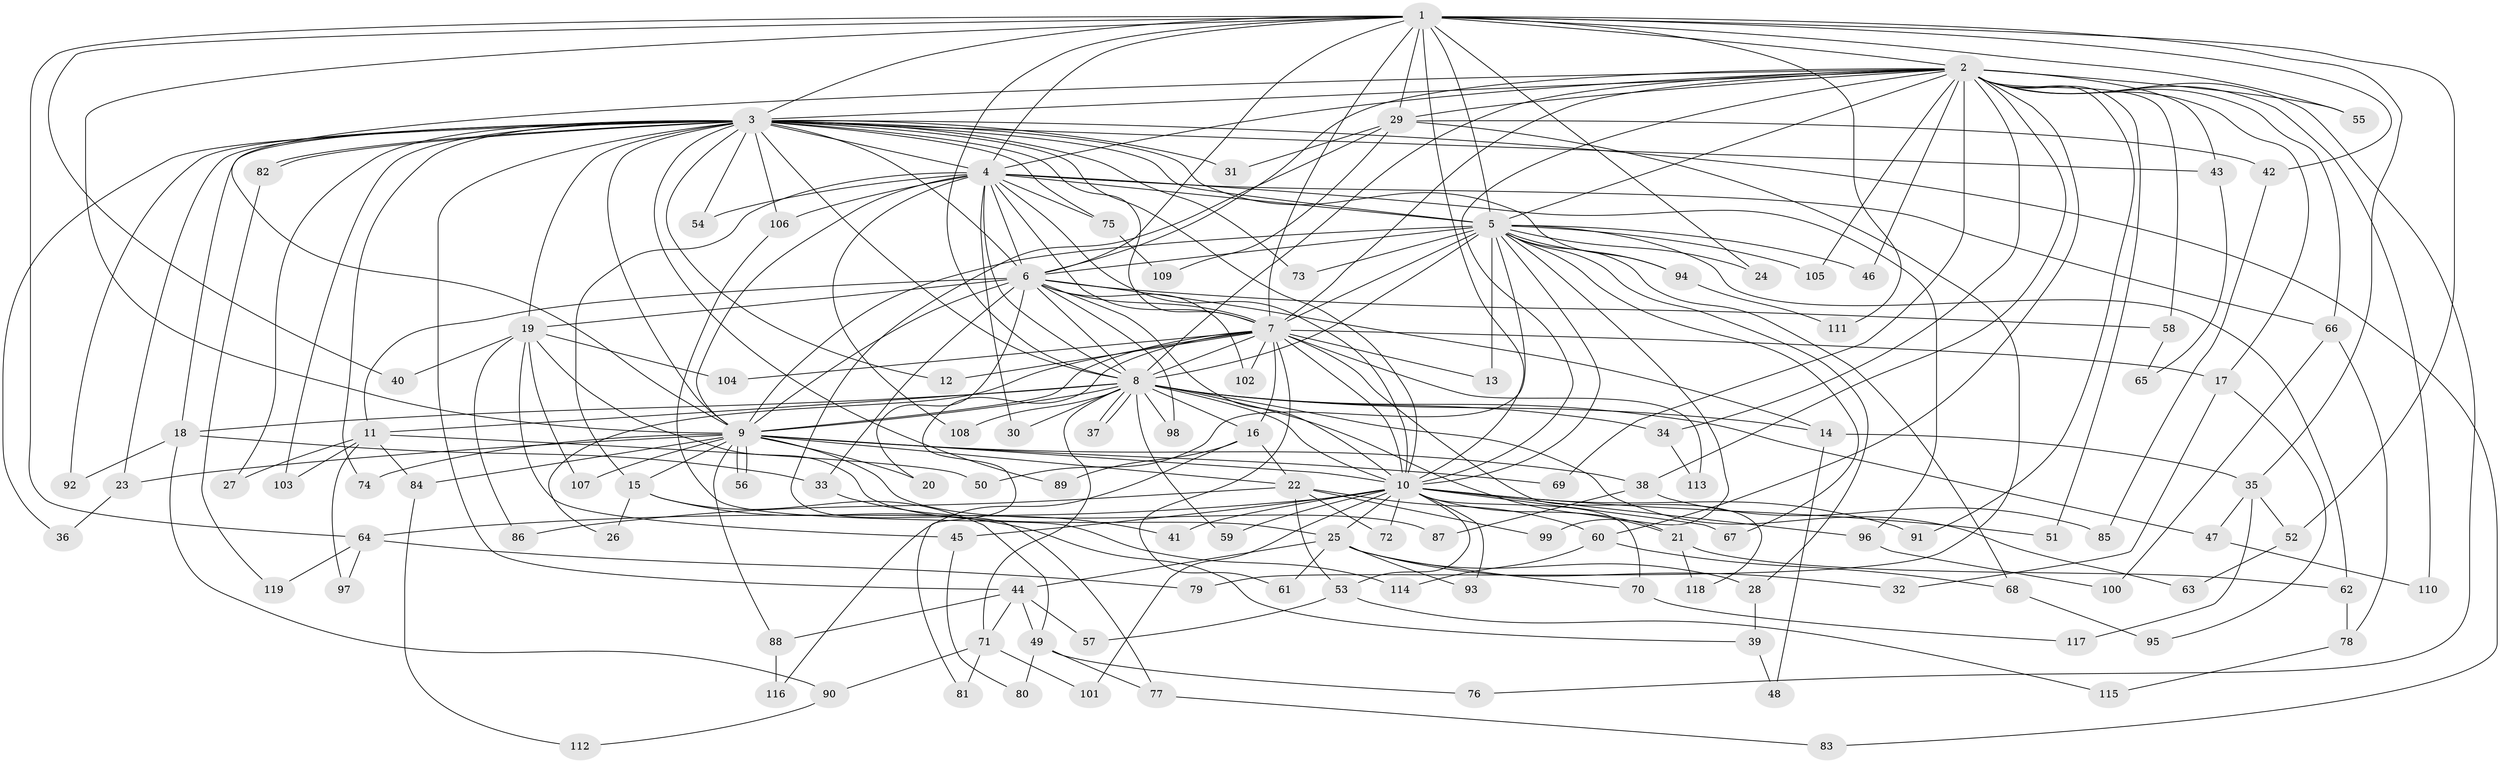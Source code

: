 // coarse degree distribution, {5: 0.10416666666666667, 4: 0.125, 2: 0.14583333333333334, 15: 0.020833333333333332, 6: 0.08333333333333333, 3: 0.20833333333333334, 22: 0.020833333333333332, 21: 0.020833333333333332, 17: 0.020833333333333332, 1: 0.041666666666666664, 18: 0.0625, 7: 0.0625, 13: 0.020833333333333332, 8: 0.041666666666666664, 12: 0.020833333333333332}
// Generated by graph-tools (version 1.1) at 2025/36/03/04/25 23:36:24]
// undirected, 119 vertices, 263 edges
graph export_dot {
  node [color=gray90,style=filled];
  1;
  2;
  3;
  4;
  5;
  6;
  7;
  8;
  9;
  10;
  11;
  12;
  13;
  14;
  15;
  16;
  17;
  18;
  19;
  20;
  21;
  22;
  23;
  24;
  25;
  26;
  27;
  28;
  29;
  30;
  31;
  32;
  33;
  34;
  35;
  36;
  37;
  38;
  39;
  40;
  41;
  42;
  43;
  44;
  45;
  46;
  47;
  48;
  49;
  50;
  51;
  52;
  53;
  54;
  55;
  56;
  57;
  58;
  59;
  60;
  61;
  62;
  63;
  64;
  65;
  66;
  67;
  68;
  69;
  70;
  71;
  72;
  73;
  74;
  75;
  76;
  77;
  78;
  79;
  80;
  81;
  82;
  83;
  84;
  85;
  86;
  87;
  88;
  89;
  90;
  91;
  92;
  93;
  94;
  95;
  96;
  97;
  98;
  99;
  100;
  101;
  102;
  103;
  104;
  105;
  106;
  107;
  108;
  109;
  110;
  111;
  112;
  113;
  114;
  115;
  116;
  117;
  118;
  119;
  1 -- 2;
  1 -- 3;
  1 -- 4;
  1 -- 5;
  1 -- 6;
  1 -- 7;
  1 -- 8;
  1 -- 9;
  1 -- 10;
  1 -- 24;
  1 -- 29;
  1 -- 35;
  1 -- 40;
  1 -- 42;
  1 -- 52;
  1 -- 55;
  1 -- 64;
  1 -- 111;
  2 -- 3;
  2 -- 4;
  2 -- 5;
  2 -- 6;
  2 -- 7;
  2 -- 8;
  2 -- 9;
  2 -- 10;
  2 -- 17;
  2 -- 29;
  2 -- 34;
  2 -- 38;
  2 -- 43;
  2 -- 46;
  2 -- 51;
  2 -- 55;
  2 -- 58;
  2 -- 60;
  2 -- 66;
  2 -- 69;
  2 -- 76;
  2 -- 91;
  2 -- 105;
  2 -- 110;
  3 -- 4;
  3 -- 5;
  3 -- 6;
  3 -- 7;
  3 -- 8;
  3 -- 9;
  3 -- 10;
  3 -- 12;
  3 -- 18;
  3 -- 19;
  3 -- 23;
  3 -- 27;
  3 -- 31;
  3 -- 36;
  3 -- 43;
  3 -- 44;
  3 -- 54;
  3 -- 73;
  3 -- 74;
  3 -- 75;
  3 -- 82;
  3 -- 82;
  3 -- 83;
  3 -- 89;
  3 -- 92;
  3 -- 94;
  3 -- 103;
  3 -- 106;
  4 -- 5;
  4 -- 6;
  4 -- 7;
  4 -- 8;
  4 -- 9;
  4 -- 10;
  4 -- 15;
  4 -- 30;
  4 -- 54;
  4 -- 66;
  4 -- 75;
  4 -- 96;
  4 -- 106;
  4 -- 108;
  5 -- 6;
  5 -- 7;
  5 -- 8;
  5 -- 9;
  5 -- 10;
  5 -- 13;
  5 -- 24;
  5 -- 28;
  5 -- 46;
  5 -- 50;
  5 -- 62;
  5 -- 67;
  5 -- 68;
  5 -- 73;
  5 -- 94;
  5 -- 99;
  5 -- 105;
  6 -- 7;
  6 -- 8;
  6 -- 9;
  6 -- 10;
  6 -- 11;
  6 -- 14;
  6 -- 19;
  6 -- 20;
  6 -- 33;
  6 -- 58;
  6 -- 98;
  6 -- 102;
  7 -- 8;
  7 -- 9;
  7 -- 10;
  7 -- 12;
  7 -- 13;
  7 -- 16;
  7 -- 17;
  7 -- 26;
  7 -- 61;
  7 -- 81;
  7 -- 102;
  7 -- 104;
  7 -- 113;
  7 -- 118;
  8 -- 9;
  8 -- 10;
  8 -- 11;
  8 -- 14;
  8 -- 16;
  8 -- 18;
  8 -- 21;
  8 -- 30;
  8 -- 34;
  8 -- 37;
  8 -- 37;
  8 -- 47;
  8 -- 59;
  8 -- 63;
  8 -- 71;
  8 -- 98;
  8 -- 108;
  9 -- 10;
  9 -- 15;
  9 -- 20;
  9 -- 22;
  9 -- 23;
  9 -- 38;
  9 -- 56;
  9 -- 56;
  9 -- 69;
  9 -- 74;
  9 -- 84;
  9 -- 87;
  9 -- 88;
  9 -- 107;
  10 -- 21;
  10 -- 25;
  10 -- 41;
  10 -- 45;
  10 -- 51;
  10 -- 53;
  10 -- 59;
  10 -- 64;
  10 -- 67;
  10 -- 70;
  10 -- 72;
  10 -- 91;
  10 -- 93;
  10 -- 96;
  10 -- 101;
  11 -- 27;
  11 -- 50;
  11 -- 84;
  11 -- 97;
  11 -- 103;
  14 -- 35;
  14 -- 48;
  15 -- 26;
  15 -- 39;
  15 -- 49;
  16 -- 22;
  16 -- 89;
  16 -- 116;
  17 -- 32;
  17 -- 95;
  18 -- 33;
  18 -- 90;
  18 -- 92;
  19 -- 25;
  19 -- 40;
  19 -- 45;
  19 -- 86;
  19 -- 104;
  19 -- 107;
  21 -- 62;
  21 -- 118;
  22 -- 53;
  22 -- 60;
  22 -- 72;
  22 -- 86;
  22 -- 99;
  23 -- 36;
  25 -- 28;
  25 -- 32;
  25 -- 44;
  25 -- 61;
  25 -- 70;
  25 -- 93;
  28 -- 39;
  29 -- 31;
  29 -- 42;
  29 -- 77;
  29 -- 79;
  29 -- 109;
  33 -- 41;
  34 -- 113;
  35 -- 47;
  35 -- 52;
  35 -- 117;
  38 -- 85;
  38 -- 87;
  39 -- 48;
  42 -- 85;
  43 -- 65;
  44 -- 49;
  44 -- 57;
  44 -- 71;
  44 -- 88;
  45 -- 80;
  47 -- 110;
  49 -- 76;
  49 -- 77;
  49 -- 80;
  52 -- 63;
  53 -- 57;
  53 -- 115;
  58 -- 65;
  60 -- 68;
  60 -- 114;
  62 -- 78;
  64 -- 79;
  64 -- 97;
  64 -- 119;
  66 -- 78;
  66 -- 100;
  68 -- 95;
  70 -- 117;
  71 -- 81;
  71 -- 90;
  71 -- 101;
  75 -- 109;
  77 -- 83;
  78 -- 115;
  82 -- 119;
  84 -- 112;
  88 -- 116;
  90 -- 112;
  94 -- 111;
  96 -- 100;
  106 -- 114;
}
